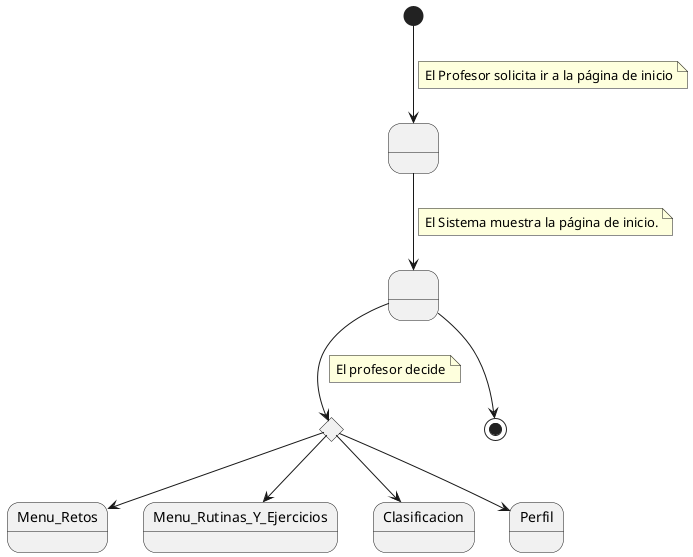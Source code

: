 @startuml
state " " as Estado1
state " " as Estado2
state rombo <<choice>>
[*] --> Estado1
    note on link
        El Profesor solicita ir a la página de inicio
    end note
Estado1 --> Estado2
    note on link
        El Sistema muestra la página de inicio.
    end note
Estado2 --> [*]
Estado2 --> rombo
note on link
El profesor decide
end note
rombo --> Menu_Retos
rombo --> Menu_Rutinas_Y_Ejercicios
rombo --> Clasificacion
rombo --> Perfil
@enduml